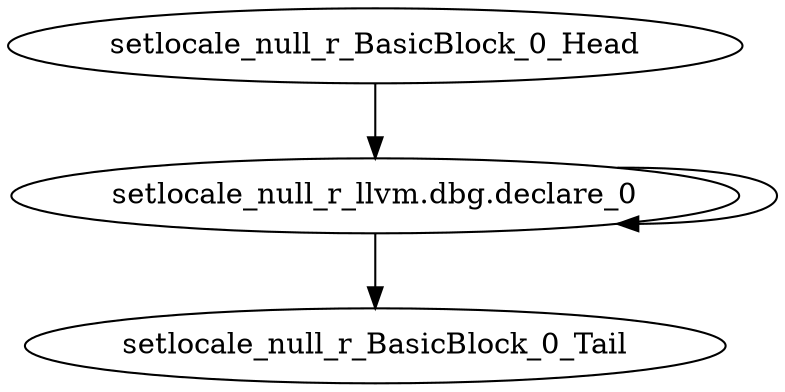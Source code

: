 digraph G {
    "setlocale_null_r_BasicBlock_0_Head" -> "setlocale_null_r_llvm.dbg.declare_0"
    "setlocale_null_r_llvm.dbg.declare_0" -> "setlocale_null_r_BasicBlock_0_Tail"
    "setlocale_null_r_llvm.dbg.declare_0" -> "setlocale_null_r_llvm.dbg.declare_0"
}
